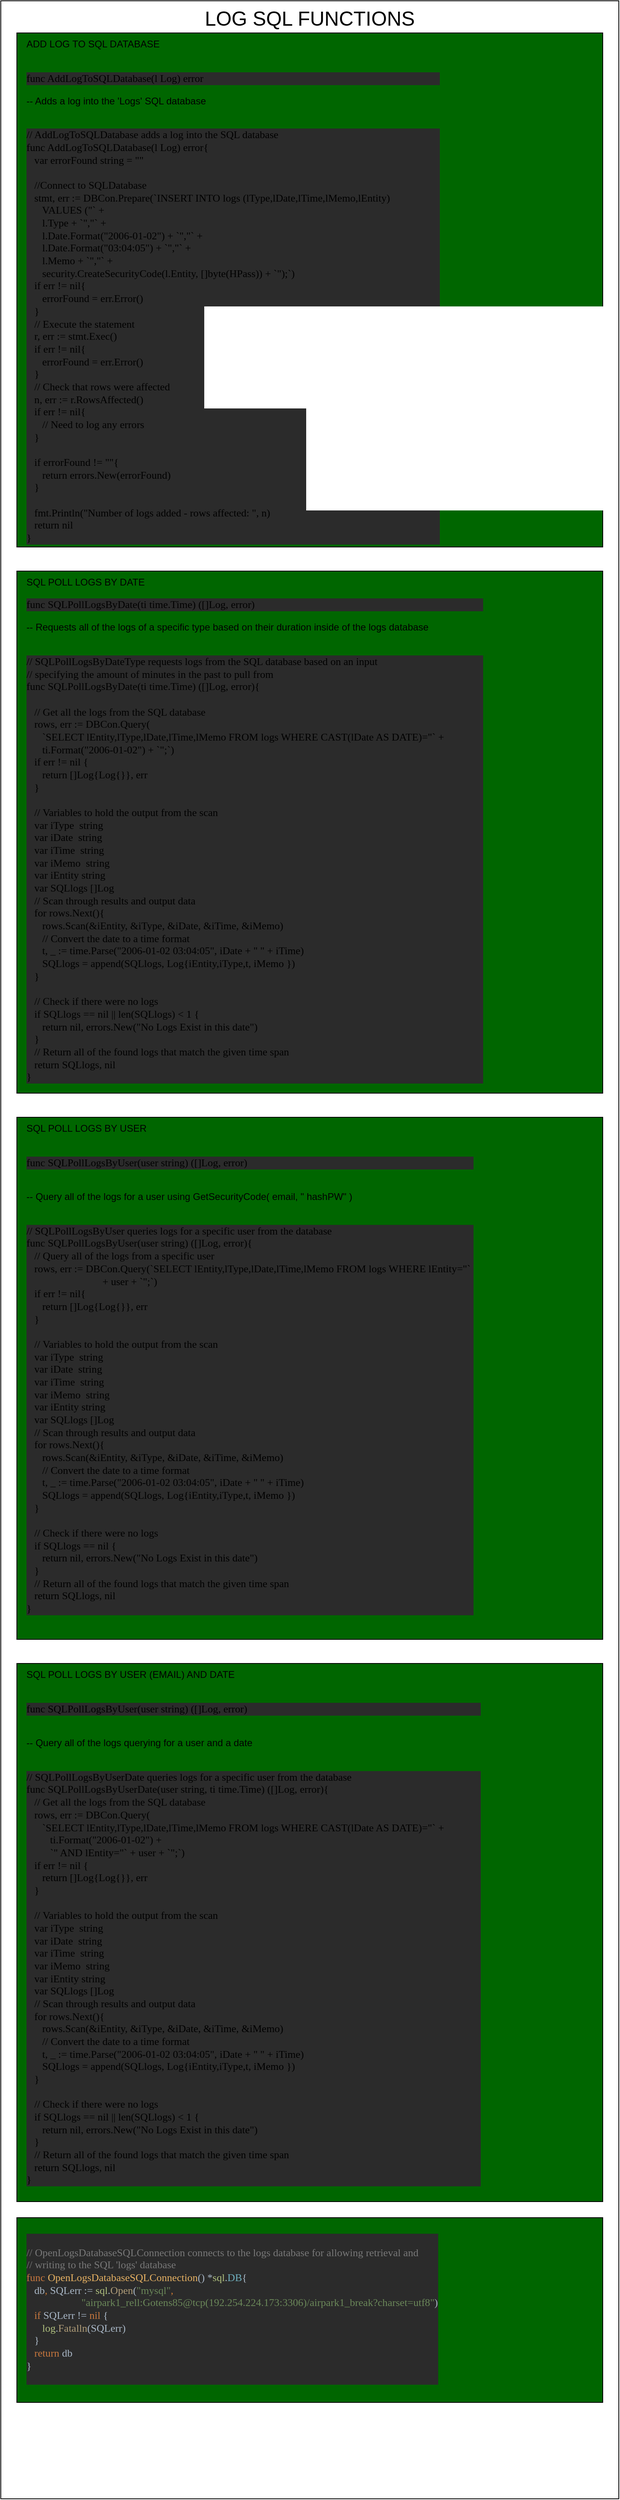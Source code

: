 <mxfile version="13.0.2" type="github">
  <diagram id="lD6KHarhcCYwHScnSqFV" name="Page-1">
    <mxGraphModel dx="5840" dy="4480" grid="1" gridSize="10" guides="1" tooltips="1" connect="1" arrows="1" fold="1" page="1" pageScale="1" pageWidth="850" pageHeight="1100" math="0" shadow="0">
      <root>
        <mxCell id="0" />
        <mxCell id="1" parent="0" />
        <mxCell id="ufBeylbA63SAaLsGzbN_-1" value="&lt;font style=&quot;font-size: 25px&quot;&gt;LOG SQL FUNCTIONS&lt;/font&gt;" style="rounded=0;whiteSpace=wrap;html=1;verticalAlign=top;" parent="1" vertex="1">
          <mxGeometry x="40" y="95" width="770" height="3110" as="geometry" />
        </mxCell>
        <mxCell id="ufBeylbA63SAaLsGzbN_-2" value="&lt;div&gt;ADD LOG TO SQL DATABASE&lt;br&gt;&lt;/div&gt;&lt;div&gt;&lt;br&gt;&lt;/div&gt;&lt;pre style=&quot;background-color: rgb(43 , 43 , 43) ; font-family: &amp;#34;consolas&amp;#34; ; font-size: 9.8pt&quot;&gt;&lt;span&gt;func &lt;/span&gt;&lt;span&gt;AddLogToSQLDatabase&lt;/span&gt;(l &lt;span&gt;Log&lt;/span&gt;) &lt;span&gt;error&lt;/span&gt;&lt;/pre&gt;&lt;div&gt;-- Adds a log into the &#39;Logs&#39; SQL database&lt;br&gt;&lt;/div&gt;&lt;div&gt;&lt;br&gt;&lt;/div&gt;&lt;div&gt;&lt;pre style=&quot;background-color: rgb(43 , 43 , 43) ; font-family: &amp;#34;consolas&amp;#34; ; font-size: 9.8pt&quot;&gt;&lt;span&gt;// AddLogToSQLDatabase adds a log into the SQL database&lt;br&gt;&lt;/span&gt;&lt;span&gt;func &lt;/span&gt;&lt;span&gt;AddLogToSQLDatabase&lt;/span&gt;(l &lt;span&gt;Log&lt;/span&gt;) &lt;span&gt;error&lt;/span&gt;{&lt;br&gt;   &lt;span&gt;var &lt;/span&gt;errorFound &lt;span&gt;string &lt;/span&gt;= &lt;span&gt;&quot;&quot;&lt;br&gt;&lt;/span&gt;&lt;span&gt;&lt;br&gt;&lt;/span&gt;&lt;span&gt;   &lt;/span&gt;&lt;span&gt;//Connect to SQLDatabase&lt;br&gt;&lt;/span&gt;&lt;span&gt;   &lt;/span&gt;stmt&lt;span&gt;, &lt;/span&gt;err := DBCon.&lt;span&gt;Prepare&lt;/span&gt;(&lt;span&gt;`INSERT INTO logs (lType,lDate,lTime,lMemo,lEntity)                   &lt;br&gt;&lt;/span&gt;&lt;span&gt;      VALUES (&quot;` &lt;/span&gt;+&lt;br&gt;      l.Type + &lt;span&gt;`&quot;,&quot;` &lt;/span&gt;+&lt;br&gt;      l.Date.&lt;span&gt;Format&lt;/span&gt;(&lt;span&gt;&quot;2006-01-02&quot;&lt;/span&gt;) + &lt;span&gt;`&quot;,&quot;` &lt;/span&gt;+&lt;br&gt;      l.Date.&lt;span&gt;Format&lt;/span&gt;(&lt;span&gt;&quot;03:04:05&quot;&lt;/span&gt;) + &lt;span&gt;`&quot;,&quot;` &lt;/span&gt;+&lt;br&gt;      l.Memo + &lt;span&gt;`&quot;,&quot;` &lt;/span&gt;+&lt;br&gt;      &lt;span&gt;security&lt;/span&gt;.&lt;span&gt;CreateSecurityCode&lt;/span&gt;(l.Entity&lt;span&gt;, &lt;/span&gt;[]&lt;span&gt;byte&lt;/span&gt;(HPass)) + &lt;span&gt;`&quot;);`&lt;/span&gt;)&lt;br&gt;   &lt;span&gt;if &lt;/span&gt;err != &lt;span&gt;nil&lt;/span&gt;{&lt;br&gt;      errorFound = err.&lt;span&gt;Error&lt;/span&gt;()&lt;br&gt;   }&lt;br&gt;   &lt;span&gt;// Execute the statement&lt;br&gt;&lt;/span&gt;&lt;span&gt;   &lt;/span&gt;r&lt;span&gt;, &lt;/span&gt;err := stmt.&lt;span&gt;Exec&lt;/span&gt;()&lt;br&gt;   &lt;span&gt;if &lt;/span&gt;err != &lt;span&gt;nil&lt;/span&gt;{&lt;br&gt;      errorFound = err.&lt;span&gt;Error&lt;/span&gt;()&lt;br&gt;   }&lt;br&gt;   &lt;span&gt;// Check that rows were affected&lt;br&gt;&lt;/span&gt;&lt;span&gt;   &lt;/span&gt;n&lt;span&gt;, &lt;/span&gt;err := r.&lt;span&gt;RowsAffected&lt;/span&gt;()&lt;br&gt;   &lt;span&gt;if &lt;/span&gt;err != &lt;span&gt;nil&lt;/span&gt;{&lt;br&gt;      &lt;span&gt;// Need to log any errors&lt;br&gt;&lt;/span&gt;&lt;span&gt;   &lt;/span&gt;}&lt;br&gt;&lt;br&gt;   &lt;span&gt;if &lt;/span&gt;errorFound != &lt;span&gt;&quot;&quot;&lt;/span&gt;{&lt;br&gt;      &lt;span&gt;return &lt;/span&gt;&lt;span&gt;errors&lt;/span&gt;.&lt;span&gt;New&lt;/span&gt;(errorFound)&lt;br&gt;   }&lt;br&gt;&lt;br&gt;   &lt;span&gt;fmt&lt;/span&gt;.&lt;span&gt;Println&lt;/span&gt;(&lt;span&gt;&quot;Number of logs added - rows affected: &quot;&lt;/span&gt;&lt;span&gt;, &lt;/span&gt;n)&lt;br&gt;   &lt;span&gt;return nil&lt;br&gt;&lt;/span&gt;}&lt;/pre&gt;&lt;/div&gt;&lt;div&gt;&lt;br&gt;&lt;br&gt;&lt;/div&gt;" style="rounded=0;whiteSpace=wrap;html=1;fillColor=#006600;align=left;verticalAlign=top;spacingLeft=10;" parent="1" vertex="1">
          <mxGeometry x="60" y="135" width="730" height="640" as="geometry" />
        </mxCell>
        <mxCell id="ufBeylbA63SAaLsGzbN_-3" value="&lt;div&gt;SQL POLL LOGS BY DATE&lt;br&gt;&lt;/div&gt;&lt;pre style=&quot;background-color: rgb(43 , 43 , 43) ; font-family: &amp;#34;consolas&amp;#34; ; font-size: 9.8pt&quot;&gt;&lt;span&gt;func &lt;/span&gt;&lt;span&gt;SQLPollLogsByDate&lt;/span&gt;(ti &lt;span&gt;time&lt;/span&gt;.&lt;span&gt;Time&lt;/span&gt;) ([]&lt;span&gt;Log&lt;/span&gt;&lt;span&gt;, &lt;/span&gt;&lt;span&gt;error&lt;/span&gt;)&lt;/pre&gt;&lt;div&gt;-- Requests all of the logs of a specific type based on their duration inside of the logs database&lt;br&gt;&lt;/div&gt;&lt;div&gt;&lt;br&gt;&lt;/div&gt;&lt;div&gt;&lt;pre style=&quot;background-color: rgb(43 , 43 , 43) ; font-family: &amp;#34;consolas&amp;#34; ; font-size: 9.8pt&quot;&gt;&lt;span&gt;// SQLPollLogsByDateType requests logs from the SQL database based on an input&lt;br&gt;&lt;/span&gt;&lt;span&gt;// specifying the amount of minutes in the past to pull from&lt;br&gt;&lt;/span&gt;&lt;span&gt;func &lt;/span&gt;&lt;span&gt;SQLPollLogsByDate&lt;/span&gt;(ti &lt;span&gt;time&lt;/span&gt;.&lt;span&gt;Time&lt;/span&gt;) ([]&lt;span&gt;Log&lt;/span&gt;&lt;span&gt;, &lt;/span&gt;&lt;span&gt;error&lt;/span&gt;){&lt;br&gt;&lt;br&gt;   &lt;span&gt;// Get all the logs from the SQL database&lt;br&gt;&lt;/span&gt;&lt;span&gt;   &lt;/span&gt;rows&lt;span&gt;, &lt;/span&gt;err := DBCon.&lt;span&gt;Query&lt;/span&gt;(&lt;br&gt;      &lt;span&gt;`SELECT lEntity,lType,lDate,lTime,lMemo FROM logs WHERE CAST(lDate AS DATE)=&quot;` &lt;/span&gt;+               &lt;br&gt;      ti.&lt;span&gt;Format&lt;/span&gt;(&lt;span&gt;&quot;2006-01-02&quot;&lt;/span&gt;) + &lt;span&gt;`&quot;;`&lt;/span&gt;)&lt;br&gt;   &lt;span&gt;if &lt;/span&gt;err != &lt;span&gt;nil &lt;/span&gt;{&lt;br&gt;      &lt;span&gt;return &lt;/span&gt;[]&lt;span&gt;Log&lt;/span&gt;{&lt;span&gt;Log&lt;/span&gt;{}}&lt;span&gt;, &lt;/span&gt;err&lt;br&gt;   }&lt;br&gt;&lt;br&gt;   &lt;span&gt;// Variables to hold the output from the scan&lt;br&gt;&lt;/span&gt;&lt;span&gt;   &lt;/span&gt;&lt;span&gt;var &lt;/span&gt;iType  &lt;span&gt;string&lt;br&gt;&lt;/span&gt;&lt;span&gt;   var &lt;/span&gt;iDate  &lt;span&gt;string&lt;br&gt;&lt;/span&gt;&lt;span&gt;   var &lt;/span&gt;iTime  &lt;span&gt;string&lt;br&gt;&lt;/span&gt;&lt;span&gt;   var &lt;/span&gt;iMemo  &lt;span&gt;string&lt;br&gt;&lt;/span&gt;&lt;span&gt;   var &lt;/span&gt;iEntity &lt;span&gt;string&lt;br&gt;&lt;/span&gt;&lt;span&gt;   var &lt;/span&gt;SQLlogs []&lt;span&gt;Log&lt;br&gt;&lt;/span&gt;&lt;span&gt;   &lt;/span&gt;&lt;span&gt;// Scan through results and output data&lt;br&gt;&lt;/span&gt;&lt;span&gt;   &lt;/span&gt;&lt;span&gt;for &lt;/span&gt;rows.&lt;span&gt;Next&lt;/span&gt;(){&lt;br&gt;      rows.&lt;span&gt;Scan&lt;/span&gt;(&amp;amp;iEntity&lt;span&gt;, &lt;/span&gt;&amp;amp;iType&lt;span&gt;, &lt;/span&gt;&amp;amp;iDate&lt;span&gt;, &lt;/span&gt;&amp;amp;iTime&lt;span&gt;, &lt;/span&gt;&amp;amp;iMemo)&lt;br&gt;      &lt;span&gt;// Convert the date to a time format&lt;br&gt;&lt;/span&gt;&lt;span&gt;      &lt;/span&gt;t&lt;span&gt;, &lt;/span&gt;_ := &lt;span&gt;time&lt;/span&gt;.&lt;span&gt;Parse&lt;/span&gt;(&lt;span&gt;&quot;2006-01-02 03:04:05&quot;&lt;/span&gt;&lt;span&gt;, &lt;/span&gt;iDate + &lt;span&gt;&quot; &quot; &lt;/span&gt;+ iTime)&lt;br&gt;      SQLlogs = &lt;span&gt;append&lt;/span&gt;(SQLlogs&lt;span&gt;, &lt;/span&gt;&lt;span&gt;Log&lt;/span&gt;{iEntity&lt;span&gt;,&lt;/span&gt;iType&lt;span&gt;,&lt;/span&gt;t&lt;span&gt;, &lt;/span&gt;iMemo })&lt;br&gt;   }&lt;br&gt;&lt;br&gt;   &lt;span&gt;// Check if there were no logs&lt;br&gt;&lt;/span&gt;&lt;span&gt;   &lt;/span&gt;&lt;span&gt;if &lt;/span&gt;SQLlogs == &lt;span&gt;nil &lt;/span&gt;|| &lt;span&gt;len&lt;/span&gt;(SQLlogs) &amp;lt; &lt;span&gt;1 &lt;/span&gt;{&lt;br&gt;      &lt;span&gt;return nil&lt;/span&gt;&lt;span&gt;, &lt;/span&gt;&lt;span&gt;errors&lt;/span&gt;.&lt;span&gt;New&lt;/span&gt;(&lt;span&gt;&quot;No Logs Exist in this date&quot;&lt;/span&gt;)&lt;br&gt;   }&lt;br&gt;   &lt;span&gt;// Return all of the found logs that match the given time span&lt;br&gt;&lt;/span&gt;&lt;span&gt;   &lt;/span&gt;&lt;span&gt;return &lt;/span&gt;SQLlogs&lt;span&gt;, &lt;/span&gt;&lt;span&gt;nil&lt;br&gt;&lt;/span&gt;}&lt;/pre&gt;&lt;/div&gt;&lt;div&gt;&lt;br&gt;&lt;br&gt;&lt;/div&gt;" style="rounded=0;whiteSpace=wrap;html=1;fillColor=#006600;align=left;verticalAlign=top;spacingLeft=10;" parent="1" vertex="1">
          <mxGeometry x="60" y="805" width="730" height="650" as="geometry" />
        </mxCell>
        <mxCell id="ufBeylbA63SAaLsGzbN_-4" value="&lt;pre style=&quot;background-color: #2b2b2b ; color: #a9b7c6 ; font-family: &amp;#34;consolas&amp;#34; ; font-size: 9.8pt&quot;&gt;&lt;br&gt;&lt;span style=&quot;color: #c7773e&quot;&gt;&lt;span style=&quot;color: #787878&quot;&gt;// OpenLogsDatabaseSQLConnection connects to the logs database for allowing retrieval and&lt;br&gt;&lt;/span&gt;&lt;span style=&quot;color: #787878&quot;&gt;// writing to the SQL &#39;logs&#39; database&lt;br&gt;&lt;/span&gt;func &lt;/span&gt;&lt;span style=&quot;color: #e6b163&quot;&gt;OpenLogsDatabaseSQLConnection&lt;/span&gt;() *&lt;span style=&quot;color: #afbf7e&quot;&gt;sql&lt;/span&gt;.&lt;span style=&quot;color: #6fafbd&quot;&gt;DB&lt;/span&gt;{&lt;br&gt;   db&lt;span style=&quot;color: #cc7832&quot;&gt;, &lt;/span&gt;SQLerr := &lt;span style=&quot;color: #afbf7e&quot;&gt;sql&lt;/span&gt;.&lt;span style=&quot;color: #b09d79&quot;&gt;Open&lt;/span&gt;(&lt;span style=&quot;color: #6a8759&quot;&gt;&quot;mysql&quot;&lt;/span&gt;&lt;span style=&quot;color: #cc7832&quot;&gt;, &lt;/span&gt;&lt;span style=&quot;color: #6a8759&quot;&gt;&lt;br&gt;                     &quot;airpark1_rell:Gotens85@tcp(192.254.224.173:3306)/airpark1_break?charset=utf8&quot;&lt;/span&gt;)&lt;br&gt;   &lt;span style=&quot;color: #c7773e&quot;&gt;if &lt;/span&gt;SQLerr != &lt;span style=&quot;color: #c7773e&quot;&gt;nil &lt;/span&gt;{&lt;br&gt;      &lt;span style=&quot;color: #afbf7e&quot;&gt;log&lt;/span&gt;.&lt;span style=&quot;color: #b09d79&quot;&gt;Fatalln&lt;/span&gt;(SQLerr)&lt;br&gt;   }&lt;br&gt;   &lt;span style=&quot;color: #c7773e&quot;&gt;return &lt;/span&gt;db&lt;br&gt;}&lt;br&gt;&lt;br&gt;&lt;/pre&gt;" style="rounded=0;whiteSpace=wrap;html=1;fillColor=#006600;align=left;verticalAlign=top;spacingLeft=10;" parent="1" vertex="1">
          <mxGeometry x="60" y="2855" width="730" height="230" as="geometry" />
        </mxCell>
        <mxCell id="f5l4dXjedvk08H-3zB6K-1" value="&lt;div&gt;SQL POLL LOGS BY USER&lt;br&gt;&lt;/div&gt;&lt;div&gt;&lt;br&gt;&lt;/div&gt;&lt;div&gt;&lt;pre style=&quot;background-color: rgb(43 , 43 , 43) ; font-family: &amp;#34;consolas&amp;#34; ; font-size: 9.8pt&quot;&gt;&lt;span&gt;func &lt;/span&gt;&lt;span&gt;SQLPollLogsByUser&lt;/span&gt;(user &lt;span&gt;string&lt;/span&gt;) ([]&lt;span&gt;Log&lt;/span&gt;&lt;span&gt;, &lt;/span&gt;&lt;span&gt;error&lt;/span&gt;)&lt;/pre&gt;&lt;/div&gt;&lt;div&gt;&lt;br&gt;&lt;/div&gt;&lt;div&gt;-- Query all of the logs for a user using GetSecurityCode( email, &quot; hashPW&quot; )&lt;br&gt;&lt;/div&gt;&lt;div&gt;&lt;br&gt;&lt;/div&gt;&lt;div&gt;&lt;pre style=&quot;background-color: rgb(43 , 43 , 43) ; font-family: &amp;#34;consolas&amp;#34; ; font-size: 9.8pt&quot;&gt;&lt;span&gt;// SQLPollLogsByUser queries logs for a specific user from the database&lt;br&gt;&lt;/span&gt;&lt;span&gt;func &lt;/span&gt;&lt;span&gt;SQLPollLogsByUser&lt;/span&gt;(user &lt;span&gt;string&lt;/span&gt;) ([]&lt;span&gt;Log&lt;/span&gt;&lt;span&gt;, &lt;/span&gt;&lt;span&gt;error&lt;/span&gt;){&lt;br&gt;   &lt;span&gt;// Query all of the logs from a specific user&lt;br&gt;&lt;/span&gt;&lt;span&gt;   &lt;/span&gt;rows&lt;span&gt;, &lt;/span&gt;err := DBCon.&lt;span&gt;Query&lt;/span&gt;(&lt;span&gt;`SELECT lEntity,lType,lDate,lTime,lMemo FROM logs WHERE lEntity=&quot;` &lt;/span&gt;&lt;br&gt;                             + user + &lt;span&gt;`&quot;;`&lt;/span&gt;)&lt;br&gt;   &lt;span&gt;if &lt;/span&gt;err != &lt;span&gt;nil&lt;/span&gt;{&lt;br&gt;      &lt;span&gt;return &lt;/span&gt;[]&lt;span&gt;Log&lt;/span&gt;{&lt;span&gt;Log&lt;/span&gt;{}}&lt;span&gt;, &lt;/span&gt;err&lt;br&gt;   }&lt;br&gt;&lt;br&gt;   &lt;span&gt;// Variables to hold the output from the scan&lt;br&gt;&lt;/span&gt;&lt;span&gt;   &lt;/span&gt;&lt;span&gt;var &lt;/span&gt;iType  &lt;span&gt;string&lt;br&gt;&lt;/span&gt;&lt;span&gt;   var &lt;/span&gt;iDate  &lt;span&gt;string&lt;br&gt;&lt;/span&gt;&lt;span&gt;   var &lt;/span&gt;iTime  &lt;span&gt;string&lt;br&gt;&lt;/span&gt;&lt;span&gt;   var &lt;/span&gt;iMemo  &lt;span&gt;string&lt;br&gt;&lt;/span&gt;&lt;span&gt;   var &lt;/span&gt;iEntity &lt;span&gt;string&lt;br&gt;&lt;/span&gt;&lt;span&gt;   var &lt;/span&gt;SQLlogs []&lt;span&gt;Log&lt;br&gt;&lt;/span&gt;&lt;span&gt;   &lt;/span&gt;&lt;span&gt;// Scan through results and output data&lt;br&gt;&lt;/span&gt;&lt;span&gt;   &lt;/span&gt;&lt;span&gt;for &lt;/span&gt;rows.&lt;span&gt;Next&lt;/span&gt;(){&lt;br&gt;      rows.&lt;span&gt;Scan&lt;/span&gt;(&amp;amp;iEntity&lt;span&gt;, &lt;/span&gt;&amp;amp;iType&lt;span&gt;, &lt;/span&gt;&amp;amp;iDate&lt;span&gt;, &lt;/span&gt;&amp;amp;iTime&lt;span&gt;, &lt;/span&gt;&amp;amp;iMemo)&lt;br&gt;      &lt;span&gt;// Convert the date to a time format&lt;br&gt;&lt;/span&gt;&lt;span&gt;      &lt;/span&gt;t&lt;span&gt;, &lt;/span&gt;_ := &lt;span&gt;time&lt;/span&gt;.&lt;span&gt;Parse&lt;/span&gt;(&lt;span&gt;&quot;2006-01-02 03:04:05&quot;&lt;/span&gt;&lt;span&gt;, &lt;/span&gt;iDate + &lt;span&gt;&quot; &quot; &lt;/span&gt;+ iTime)&lt;br&gt;      SQLlogs = &lt;span&gt;append&lt;/span&gt;(SQLlogs&lt;span&gt;, &lt;/span&gt;&lt;span&gt;Log&lt;/span&gt;{iEntity&lt;span&gt;,&lt;/span&gt;iType&lt;span&gt;,&lt;/span&gt;t&lt;span&gt;, &lt;/span&gt;iMemo })&lt;br&gt;   }&lt;br&gt;&lt;br&gt;   &lt;span&gt;// Check if there were no logs&lt;br&gt;&lt;/span&gt;&lt;span&gt;   &lt;/span&gt;&lt;span&gt;if &lt;/span&gt;SQLlogs == &lt;span&gt;nil &lt;/span&gt;{&lt;br&gt;      &lt;span&gt;return nil&lt;/span&gt;&lt;span&gt;, &lt;/span&gt;&lt;span&gt;errors&lt;/span&gt;.&lt;span&gt;New&lt;/span&gt;(&lt;span&gt;&quot;No Logs Exist in this date&quot;&lt;/span&gt;)&lt;br&gt;   }&lt;br&gt;   &lt;span&gt;// Return all of the found logs that match the given time span&lt;br&gt;&lt;/span&gt;&lt;span&gt;   &lt;/span&gt;&lt;span&gt;return &lt;/span&gt;SQLlogs&lt;span&gt;, &lt;/span&gt;&lt;span&gt;nil&lt;br&gt;&lt;/span&gt;}&lt;/pre&gt;&lt;/div&gt;&lt;div&gt;&lt;br&gt;&lt;br&gt;&lt;/div&gt;" style="rounded=0;whiteSpace=wrap;html=1;fillColor=#006600;align=left;verticalAlign=top;spacingLeft=10;" parent="1" vertex="1">
          <mxGeometry x="60" y="1485" width="730" height="650" as="geometry" />
        </mxCell>
        <mxCell id="m7wop3dwvBJoJn5iCrdC-1" value="&lt;div&gt;SQL POLL LOGS BY USER (EMAIL) AND DATE&lt;br&gt;&lt;/div&gt;&lt;div&gt;&lt;br&gt;&lt;/div&gt;&lt;div&gt;&lt;pre style=&quot;background-color: rgb(43 , 43 , 43) ; font-family: &amp;#34;consolas&amp;#34; ; font-size: 9.8pt&quot;&gt;&lt;span&gt;func &lt;/span&gt;&lt;span&gt;SQLPollLogsByUser&lt;/span&gt;(user &lt;span&gt;string&lt;/span&gt;) ([]&lt;span&gt;Log&lt;/span&gt;&lt;span&gt;, &lt;/span&gt;&lt;span&gt;error&lt;/span&gt;)&lt;/pre&gt;&lt;/div&gt;&lt;div&gt;&lt;br&gt;&lt;/div&gt;&lt;div&gt;-- Query all of the logs querying for a user and a date&lt;br&gt;&lt;/div&gt;&lt;div&gt;&lt;br&gt;&lt;/div&gt;&lt;div&gt;&lt;pre style=&quot;background-color: rgb(43 , 43 , 43) ; font-family: &amp;#34;consolas&amp;#34; ; font-size: 9.8pt&quot;&gt;&lt;span&gt;// SQLPollLogsByUserDate queries logs for a specific user from the database&lt;br&gt;&lt;/span&gt;&lt;span&gt;func &lt;/span&gt;&lt;span&gt;SQLPollLogsByUserDate&lt;/span&gt;(user &lt;span&gt;string&lt;/span&gt;&lt;span&gt;, &lt;/span&gt;ti &lt;span&gt;time&lt;/span&gt;.&lt;span&gt;Time&lt;/span&gt;) ([]&lt;span&gt;Log&lt;/span&gt;&lt;span&gt;, &lt;/span&gt;&lt;span&gt;error&lt;/span&gt;){&lt;br&gt;   &lt;span&gt;// Get all the logs from the SQL database&lt;br&gt;&lt;/span&gt;&lt;span&gt;   &lt;/span&gt;rows&lt;span&gt;, &lt;/span&gt;err := DBCon.&lt;span&gt;Query&lt;/span&gt;(&lt;br&gt;      &lt;span&gt;`SELECT lEntity,lType,lDate,lTime,lMemo FROM logs WHERE CAST(lDate AS DATE)=&quot;` &lt;/span&gt;+              &lt;br&gt;         ti.&lt;span&gt;Format&lt;/span&gt;(&lt;span&gt;&quot;2006-01-02&quot;&lt;/span&gt;) +&lt;br&gt;         &lt;span&gt;`&quot; AND lEntity=&quot;` &lt;/span&gt;+ user + &lt;span&gt;`&quot;;`&lt;/span&gt;)&lt;br&gt;   &lt;span&gt;if &lt;/span&gt;err != &lt;span&gt;nil &lt;/span&gt;{&lt;br&gt;      &lt;span&gt;return &lt;/span&gt;[]&lt;span&gt;Log&lt;/span&gt;{&lt;span&gt;Log&lt;/span&gt;{}}&lt;span&gt;, &lt;/span&gt;err&lt;br&gt;   }&lt;br&gt;&lt;br&gt;   &lt;span&gt;// Variables to hold the output from the scan&lt;br&gt;&lt;/span&gt;&lt;span&gt;   &lt;/span&gt;&lt;span&gt;var &lt;/span&gt;iType  &lt;span&gt;string&lt;br&gt;&lt;/span&gt;&lt;span&gt;   var &lt;/span&gt;iDate  &lt;span&gt;string&lt;br&gt;&lt;/span&gt;&lt;span&gt;   var &lt;/span&gt;iTime  &lt;span&gt;string&lt;br&gt;&lt;/span&gt;&lt;span&gt;   var &lt;/span&gt;iMemo  &lt;span&gt;string&lt;br&gt;&lt;/span&gt;&lt;span&gt;   var &lt;/span&gt;iEntity &lt;span&gt;string&lt;br&gt;&lt;/span&gt;&lt;span&gt;   var &lt;/span&gt;SQLlogs []&lt;span&gt;Log&lt;br&gt;&lt;/span&gt;&lt;span&gt;   &lt;/span&gt;&lt;span&gt;// Scan through results and output data&lt;br&gt;&lt;/span&gt;&lt;span&gt;   &lt;/span&gt;&lt;span&gt;for &lt;/span&gt;rows.&lt;span&gt;Next&lt;/span&gt;(){&lt;br&gt;      rows.&lt;span&gt;Scan&lt;/span&gt;(&amp;amp;iEntity&lt;span&gt;, &lt;/span&gt;&amp;amp;iType&lt;span&gt;, &lt;/span&gt;&amp;amp;iDate&lt;span&gt;, &lt;/span&gt;&amp;amp;iTime&lt;span&gt;, &lt;/span&gt;&amp;amp;iMemo)&lt;br&gt;      &lt;span&gt;// Convert the date to a time format&lt;br&gt;&lt;/span&gt;&lt;span&gt;      &lt;/span&gt;t&lt;span&gt;, &lt;/span&gt;_ := &lt;span&gt;time&lt;/span&gt;.&lt;span&gt;Parse&lt;/span&gt;(&lt;span&gt;&quot;2006-01-02 03:04:05&quot;&lt;/span&gt;&lt;span&gt;, &lt;/span&gt;iDate + &lt;span&gt;&quot; &quot; &lt;/span&gt;+ iTime)&lt;br&gt;      SQLlogs = &lt;span&gt;append&lt;/span&gt;(SQLlogs&lt;span&gt;, &lt;/span&gt;&lt;span&gt;Log&lt;/span&gt;{iEntity&lt;span&gt;,&lt;/span&gt;iType&lt;span&gt;,&lt;/span&gt;t&lt;span&gt;, &lt;/span&gt;iMemo })&lt;br&gt;   }&lt;br&gt;&lt;br&gt;   &lt;span&gt;// Check if there were no logs&lt;br&gt;&lt;/span&gt;&lt;span&gt;   &lt;/span&gt;&lt;span&gt;if &lt;/span&gt;SQLlogs == &lt;span&gt;nil &lt;/span&gt;|| &lt;span&gt;len&lt;/span&gt;(SQLlogs) &amp;lt; &lt;span&gt;1 &lt;/span&gt;{&lt;br&gt;      &lt;span&gt;return nil&lt;/span&gt;&lt;span&gt;, &lt;/span&gt;&lt;span&gt;errors&lt;/span&gt;.&lt;span&gt;New&lt;/span&gt;(&lt;span&gt;&quot;No Logs Exist in this date&quot;&lt;/span&gt;)&lt;br&gt;   }&lt;br&gt;   &lt;span&gt;// Return all of the found logs that match the given time span&lt;br&gt;&lt;/span&gt;&lt;span&gt;   &lt;/span&gt;&lt;span&gt;return &lt;/span&gt;SQLlogs&lt;span&gt;, &lt;/span&gt;&lt;span&gt;nil&lt;br&gt;&lt;/span&gt;}&lt;/pre&gt;&lt;/div&gt;&lt;div&gt;&lt;br&gt;&lt;br&gt;&lt;/div&gt;" style="rounded=0;whiteSpace=wrap;html=1;fillColor=#006600;align=left;verticalAlign=top;spacingLeft=10;" vertex="1" parent="1">
          <mxGeometry x="60" y="2165" width="730" height="670" as="geometry" />
        </mxCell>
      </root>
    </mxGraphModel>
  </diagram>
</mxfile>
